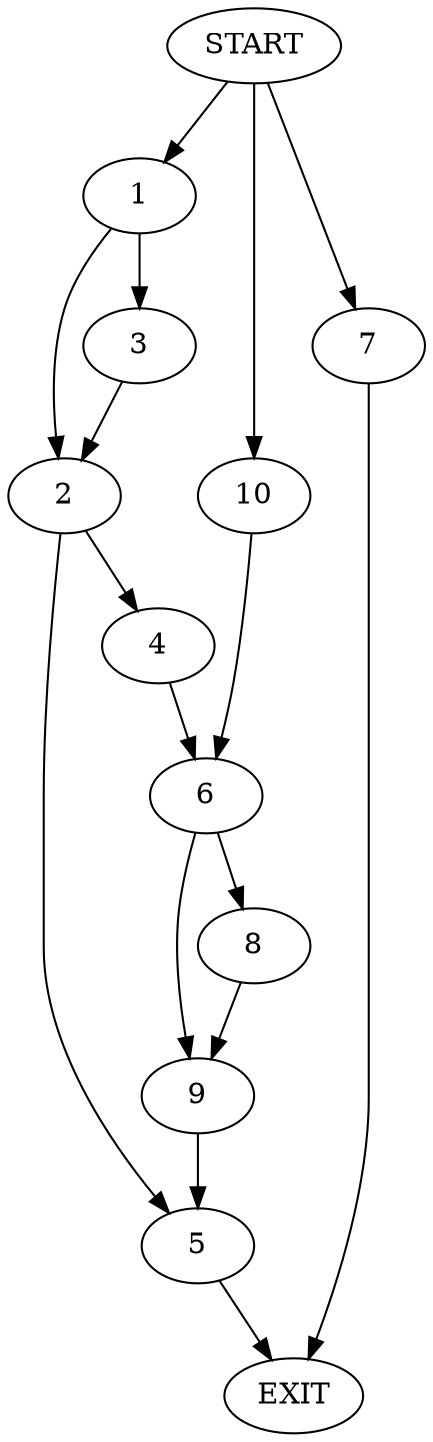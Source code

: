 digraph {
0 [label="START"]
11 [label="EXIT"]
0 -> 1
1 -> 2
1 -> 3
2 -> 4
2 -> 5
3 -> 2
5 -> 11
4 -> 6
0 -> 7
7 -> 11
6 -> 8
6 -> 9
0 -> 10
10 -> 6
8 -> 9
9 -> 5
}
